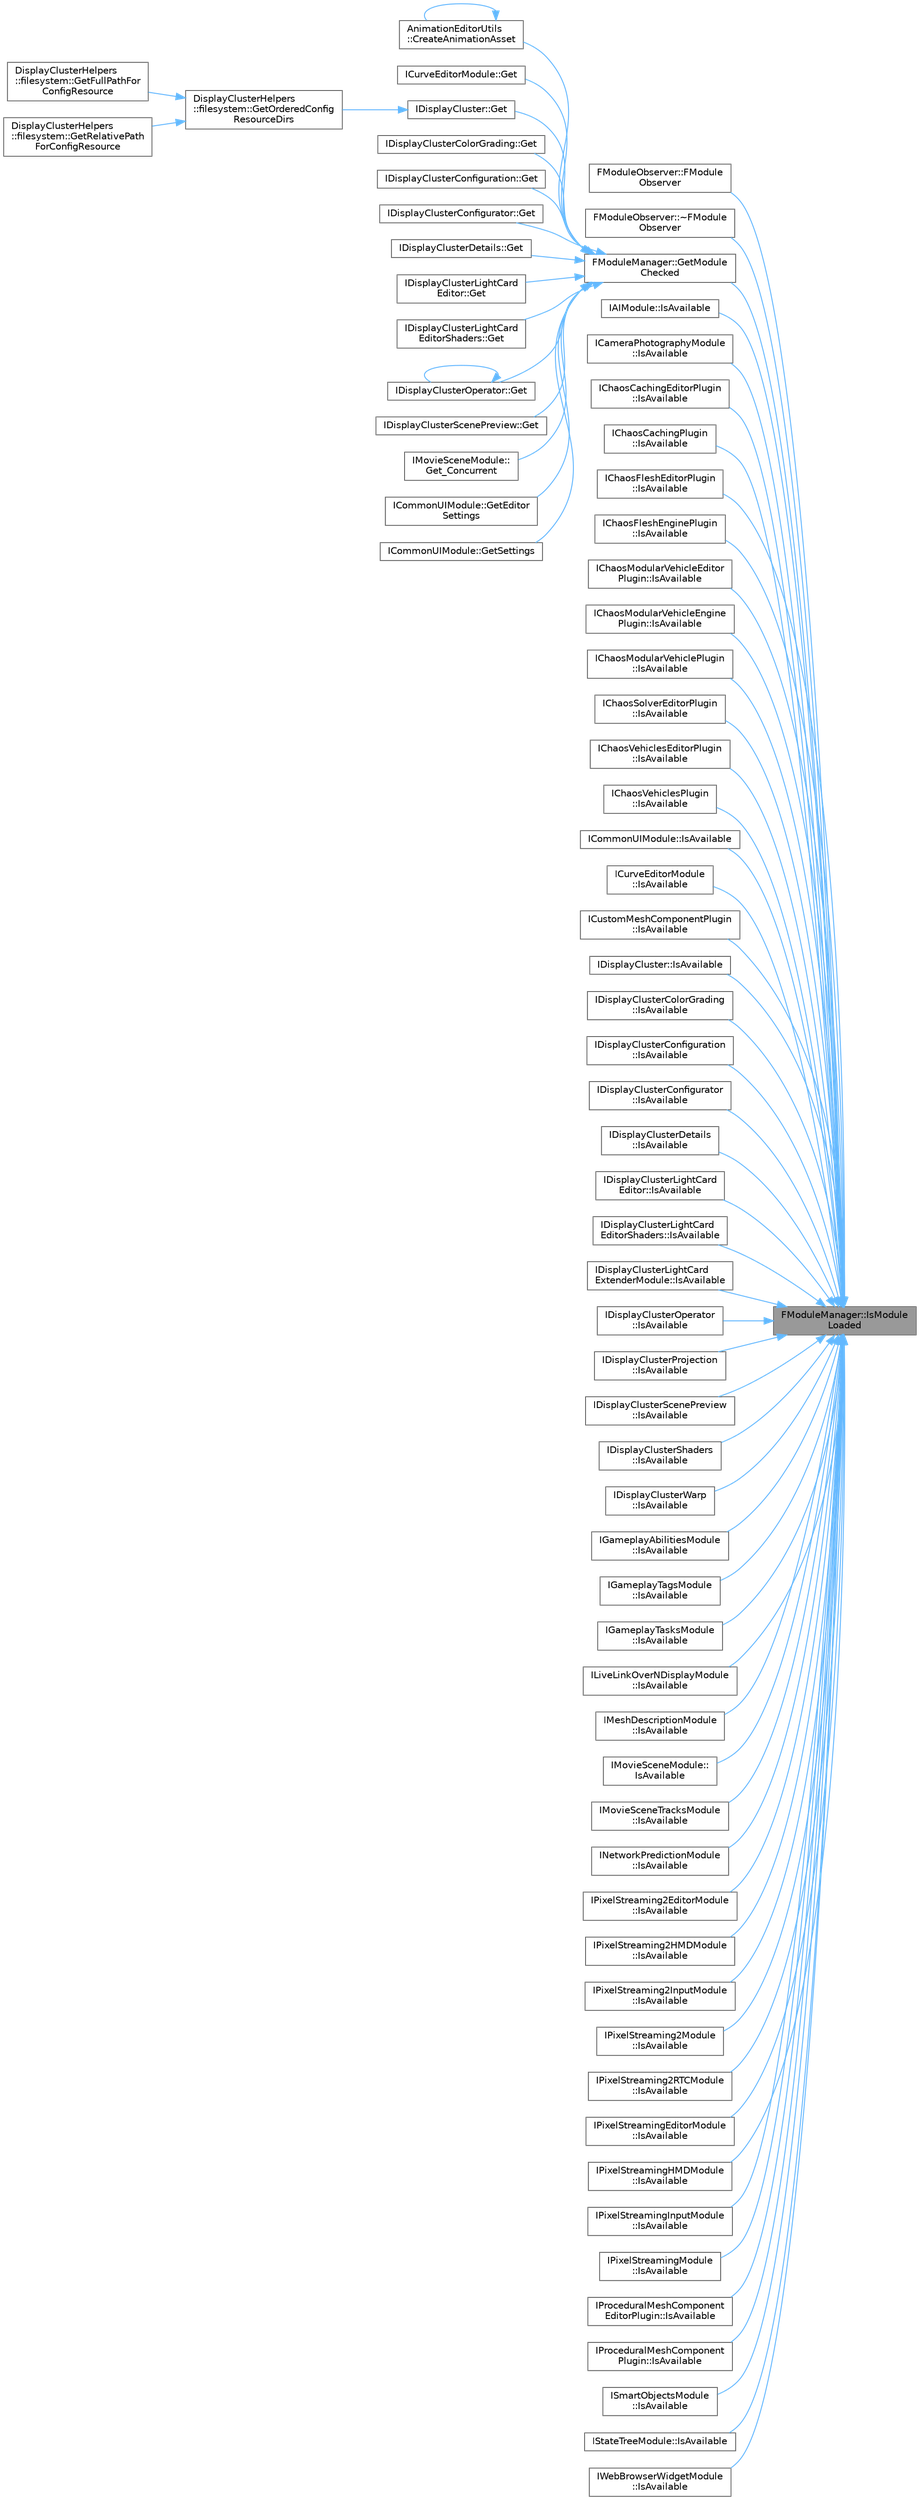 digraph "FModuleManager::IsModuleLoaded"
{
 // INTERACTIVE_SVG=YES
 // LATEX_PDF_SIZE
  bgcolor="transparent";
  edge [fontname=Helvetica,fontsize=10,labelfontname=Helvetica,labelfontsize=10];
  node [fontname=Helvetica,fontsize=10,shape=box,height=0.2,width=0.4];
  rankdir="RL";
  Node1 [id="Node000001",label="FModuleManager::IsModule\lLoaded",height=0.2,width=0.4,color="gray40", fillcolor="grey60", style="filled", fontcolor="black",tooltip="Checks whether the specified module is currently loaded."];
  Node1 -> Node2 [id="edge1_Node000001_Node000002",dir="back",color="steelblue1",style="solid",tooltip=" "];
  Node2 [id="Node000002",label="FModuleObserver::FModule\lObserver",height=0.2,width=0.4,color="grey40", fillcolor="white", style="filled",URL="$d1/d08/classFModuleObserver.html#acb58242c6457276d0bef698d114d9971",tooltip="Constructor."];
  Node1 -> Node3 [id="edge2_Node000001_Node000003",dir="back",color="steelblue1",style="solid",tooltip=" "];
  Node3 [id="Node000003",label="FModuleObserver::~FModule\lObserver",height=0.2,width=0.4,color="grey40", fillcolor="white", style="filled",URL="$d1/d08/classFModuleObserver.html#a08b4d0593f591d749bbb8238f32cfbba",tooltip=" "];
  Node1 -> Node4 [id="edge3_Node000001_Node000004",dir="back",color="steelblue1",style="solid",tooltip=" "];
  Node4 [id="Node000004",label="FModuleManager::GetModule\lChecked",height=0.2,width=0.4,color="grey40", fillcolor="white", style="filled",URL="$dd/dbe/classFModuleManager.html#ad6b07e263e8862f6f71891440a632208",tooltip="Gets a module by name, checking to ensure it exists."];
  Node4 -> Node5 [id="edge4_Node000004_Node000005",dir="back",color="steelblue1",style="solid",tooltip=" "];
  Node5 [id="Node000005",label="AnimationEditorUtils\l::CreateAnimationAsset",height=0.2,width=0.4,color="grey40", fillcolor="white", style="filled",URL="$d6/d71/namespaceAnimationEditorUtils.html#af3a8071c018c5633e493934f64450342",tooltip=" "];
  Node5 -> Node5 [id="edge5_Node000005_Node000005",dir="back",color="steelblue1",style="solid",tooltip=" "];
  Node4 -> Node6 [id="edge6_Node000004_Node000006",dir="back",color="steelblue1",style="solid",tooltip=" "];
  Node6 [id="Node000006",label="ICurveEditorModule::Get",height=0.2,width=0.4,color="grey40", fillcolor="white", style="filled",URL="$d0/deb/classICurveEditorModule.html#ac5f8c0095488f993c1fef82c553e06b4",tooltip=" "];
  Node4 -> Node7 [id="edge7_Node000004_Node000007",dir="back",color="steelblue1",style="solid",tooltip=" "];
  Node7 [id="Node000007",label="IDisplayCluster::Get",height=0.2,width=0.4,color="grey40", fillcolor="white", style="filled",URL="$d0/df1/classIDisplayCluster.html#a79d983d3b29fff99676d183bf17e2213",tooltip="Singleton-like access to this module's interface."];
  Node7 -> Node8 [id="edge8_Node000007_Node000008",dir="back",color="steelblue1",style="solid",tooltip=" "];
  Node8 [id="Node000008",label="DisplayClusterHelpers\l::filesystem::GetOrderedConfig\lResourceDirs",height=0.2,width=0.4,color="grey40", fillcolor="white", style="filled",URL="$d0/d2f/namespaceDisplayClusterHelpers_1_1filesystem.html#ad2328057731a9777f664eef7bb71b018",tooltip="Get ordered search base dirs for resources."];
  Node8 -> Node9 [id="edge9_Node000008_Node000009",dir="back",color="steelblue1",style="solid",tooltip=" "];
  Node9 [id="Node000009",label="DisplayClusterHelpers\l::filesystem::GetFullPathFor\lConfigResource",height=0.2,width=0.4,color="grey40", fillcolor="white", style="filled",URL="$d0/d2f/namespaceDisplayClusterHelpers_1_1filesystem.html#a99327908fd610ff6dc8c0fb4a3725fb6",tooltip=" "];
  Node8 -> Node10 [id="edge10_Node000008_Node000010",dir="back",color="steelblue1",style="solid",tooltip=" "];
  Node10 [id="Node000010",label="DisplayClusterHelpers\l::filesystem::GetRelativePath\lForConfigResource",height=0.2,width=0.4,color="grey40", fillcolor="white", style="filled",URL="$d0/d2f/namespaceDisplayClusterHelpers_1_1filesystem.html#a0db99ab7b81af7ac0cb02f865f63bc48",tooltip="Getting the relative path to an external file."];
  Node4 -> Node11 [id="edge11_Node000004_Node000011",dir="back",color="steelblue1",style="solid",tooltip=" "];
  Node11 [id="Node000011",label="IDisplayClusterColorGrading::Get",height=0.2,width=0.4,color="grey40", fillcolor="white", style="filled",URL="$db/d99/classIDisplayClusterColorGrading.html#a8f864ce315cafca21a956cc047558433",tooltip="Singleton-like access to this module's interface."];
  Node4 -> Node12 [id="edge12_Node000004_Node000012",dir="back",color="steelblue1",style="solid",tooltip=" "];
  Node12 [id="Node000012",label="IDisplayClusterConfiguration::Get",height=0.2,width=0.4,color="grey40", fillcolor="white", style="filled",URL="$dd/d82/classIDisplayClusterConfiguration.html#afb71b76df02d411f9e30d97bbedc1338",tooltip="Singleton-like access to this module's interface."];
  Node4 -> Node13 [id="edge13_Node000004_Node000013",dir="back",color="steelblue1",style="solid",tooltip=" "];
  Node13 [id="Node000013",label="IDisplayClusterConfigurator::Get",height=0.2,width=0.4,color="grey40", fillcolor="white", style="filled",URL="$d6/d2c/classIDisplayClusterConfigurator.html#a3866e85523a9300d91e13c1487a65c9f",tooltip="Singleton-like access to this module's interface."];
  Node4 -> Node14 [id="edge14_Node000004_Node000014",dir="back",color="steelblue1",style="solid",tooltip=" "];
  Node14 [id="Node000014",label="IDisplayClusterDetails::Get",height=0.2,width=0.4,color="grey40", fillcolor="white", style="filled",URL="$dc/d35/classIDisplayClusterDetails.html#a8cd0237bb2011fce208ad9686ab3683f",tooltip="Singleton-like access to this module's interface."];
  Node4 -> Node15 [id="edge15_Node000004_Node000015",dir="back",color="steelblue1",style="solid",tooltip=" "];
  Node15 [id="Node000015",label="IDisplayClusterLightCard\lEditor::Get",height=0.2,width=0.4,color="grey40", fillcolor="white", style="filled",URL="$d5/ddb/classIDisplayClusterLightCardEditor.html#af10f5ab189a0518982b9ab0a03fb1dc9",tooltip="Singleton-like access to this module's interface."];
  Node4 -> Node16 [id="edge16_Node000004_Node000016",dir="back",color="steelblue1",style="solid",tooltip=" "];
  Node16 [id="Node000016",label="IDisplayClusterLightCard\lEditorShaders::Get",height=0.2,width=0.4,color="grey40", fillcolor="white", style="filled",URL="$d8/d59/classIDisplayClusterLightCardEditorShaders.html#a460262ea02f19eca3159665bad1def62",tooltip="Singleton-like access to this module's interface."];
  Node4 -> Node17 [id="edge17_Node000004_Node000017",dir="back",color="steelblue1",style="solid",tooltip=" "];
  Node17 [id="Node000017",label="IDisplayClusterOperator::Get",height=0.2,width=0.4,color="grey40", fillcolor="white", style="filled",URL="$d3/d6e/classIDisplayClusterOperator.html#a8d57708f4db41139a9976b785b972aef",tooltip="Singleton-like access to this module's interface."];
  Node17 -> Node17 [id="edge18_Node000017_Node000017",dir="back",color="steelblue1",style="solid",tooltip=" "];
  Node4 -> Node18 [id="edge19_Node000004_Node000018",dir="back",color="steelblue1",style="solid",tooltip=" "];
  Node18 [id="Node000018",label="IDisplayClusterScenePreview::Get",height=0.2,width=0.4,color="grey40", fillcolor="white", style="filled",URL="$d4/de8/classIDisplayClusterScenePreview.html#a3833988c76ef2d02b0183bb036b9dce0",tooltip="Singleton-like access to this module's interface."];
  Node4 -> Node19 [id="edge20_Node000004_Node000019",dir="back",color="steelblue1",style="solid",tooltip=" "];
  Node19 [id="Node000019",label="IMovieSceneModule::\lGet_Concurrent",height=0.2,width=0.4,color="grey40", fillcolor="white", style="filled",URL="$d3/d7d/classIMovieSceneModule.html#a2ec9006b8d50a997dc03c48850b065b1",tooltip=" "];
  Node4 -> Node20 [id="edge21_Node000004_Node000020",dir="back",color="steelblue1",style="solid",tooltip=" "];
  Node20 [id="Node000020",label="ICommonUIModule::GetEditor\lSettings",height=0.2,width=0.4,color="grey40", fillcolor="white", style="filled",URL="$da/d7f/classICommonUIModule.html#a7c06c1ff3af106f7532289780e9d13be",tooltip=" "];
  Node4 -> Node21 [id="edge22_Node000004_Node000021",dir="back",color="steelblue1",style="solid",tooltip=" "];
  Node21 [id="Node000021",label="ICommonUIModule::GetSettings",height=0.2,width=0.4,color="grey40", fillcolor="white", style="filled",URL="$da/d7f/classICommonUIModule.html#a0ff413aff5bf3be3b0305bd29e6931f9",tooltip=" "];
  Node1 -> Node22 [id="edge23_Node000001_Node000022",dir="back",color="steelblue1",style="solid",tooltip=" "];
  Node22 [id="Node000022",label="IAIModule::IsAvailable",height=0.2,width=0.4,color="grey40", fillcolor="white", style="filled",URL="$d3/dfd/classIAIModule.html#acc0a776a1f022416568e9ab3ebe5b102",tooltip="Checks to see if this module is loaded and ready."];
  Node1 -> Node23 [id="edge24_Node000001_Node000023",dir="back",color="steelblue1",style="solid",tooltip=" "];
  Node23 [id="Node000023",label="ICameraPhotographyModule\l::IsAvailable",height=0.2,width=0.4,color="grey40", fillcolor="white", style="filled",URL="$da/de1/classICameraPhotographyModule.html#a2c200671549fe8678555936dd9162ae5",tooltip="Checks to see if this module is loaded and ready."];
  Node1 -> Node24 [id="edge25_Node000001_Node000024",dir="back",color="steelblue1",style="solid",tooltip=" "];
  Node24 [id="Node000024",label="IChaosCachingEditorPlugin\l::IsAvailable",height=0.2,width=0.4,color="grey40", fillcolor="white", style="filled",URL="$dc/d73/classIChaosCachingEditorPlugin.html#a2d96c7fa47c81957ab92eb43820fa09d",tooltip="Checks to see if this module is loaded and ready."];
  Node1 -> Node25 [id="edge26_Node000001_Node000025",dir="back",color="steelblue1",style="solid",tooltip=" "];
  Node25 [id="Node000025",label="IChaosCachingPlugin\l::IsAvailable",height=0.2,width=0.4,color="grey40", fillcolor="white", style="filled",URL="$d0/de3/classIChaosCachingPlugin.html#a718d9138bdfdad62ebeb0ba560707833",tooltip="Checks to see if this module is loaded and ready."];
  Node1 -> Node26 [id="edge27_Node000001_Node000026",dir="back",color="steelblue1",style="solid",tooltip=" "];
  Node26 [id="Node000026",label="IChaosFleshEditorPlugin\l::IsAvailable",height=0.2,width=0.4,color="grey40", fillcolor="white", style="filled",URL="$d2/d5f/classIChaosFleshEditorPlugin.html#af15d766136131348e0d50241902f5602",tooltip="Checks to see if this module is loaded and ready."];
  Node1 -> Node27 [id="edge28_Node000001_Node000027",dir="back",color="steelblue1",style="solid",tooltip=" "];
  Node27 [id="Node000027",label="IChaosFleshEnginePlugin\l::IsAvailable",height=0.2,width=0.4,color="grey40", fillcolor="white", style="filled",URL="$d3/d8a/classIChaosFleshEnginePlugin.html#afe1877c4e42b12aeebabc620e0f06c95",tooltip="Checks to see if this module is loaded and ready."];
  Node1 -> Node28 [id="edge29_Node000001_Node000028",dir="back",color="steelblue1",style="solid",tooltip=" "];
  Node28 [id="Node000028",label="IChaosModularVehicleEditor\lPlugin::IsAvailable",height=0.2,width=0.4,color="grey40", fillcolor="white", style="filled",URL="$df/d3b/classIChaosModularVehicleEditorPlugin.html#a9e67056a0fdf05ac39735b1ccb856007",tooltip="Checks to see if this module is loaded and ready."];
  Node1 -> Node29 [id="edge30_Node000001_Node000029",dir="back",color="steelblue1",style="solid",tooltip=" "];
  Node29 [id="Node000029",label="IChaosModularVehicleEngine\lPlugin::IsAvailable",height=0.2,width=0.4,color="grey40", fillcolor="white", style="filled",URL="$d1/d49/classIChaosModularVehicleEnginePlugin.html#a82ecd87de7fe7e5ffefac6ddcc972b40",tooltip="Checks to see if this module is loaded and ready."];
  Node1 -> Node30 [id="edge31_Node000001_Node000030",dir="back",color="steelblue1",style="solid",tooltip=" "];
  Node30 [id="Node000030",label="IChaosModularVehiclePlugin\l::IsAvailable",height=0.2,width=0.4,color="grey40", fillcolor="white", style="filled",URL="$dd/d7b/classIChaosModularVehiclePlugin.html#acbfc33fa38a68f4f1bf311395c58eee9",tooltip="Checks to see if this module is loaded and ready."];
  Node1 -> Node31 [id="edge32_Node000001_Node000031",dir="back",color="steelblue1",style="solid",tooltip=" "];
  Node31 [id="Node000031",label="IChaosSolverEditorPlugin\l::IsAvailable",height=0.2,width=0.4,color="grey40", fillcolor="white", style="filled",URL="$d6/de1/classIChaosSolverEditorPlugin.html#a0b9e0f9a479605983e300f3469b72997",tooltip="Checks to see if this module is loaded and ready."];
  Node1 -> Node32 [id="edge33_Node000001_Node000032",dir="back",color="steelblue1",style="solid",tooltip=" "];
  Node32 [id="Node000032",label="IChaosVehiclesEditorPlugin\l::IsAvailable",height=0.2,width=0.4,color="grey40", fillcolor="white", style="filled",URL="$d1/dd8/classIChaosVehiclesEditorPlugin.html#af9d15dd52485711782d55a26b480edf1",tooltip="Checks to see if this module is loaded and ready."];
  Node1 -> Node33 [id="edge34_Node000001_Node000033",dir="back",color="steelblue1",style="solid",tooltip=" "];
  Node33 [id="Node000033",label="IChaosVehiclesPlugin\l::IsAvailable",height=0.2,width=0.4,color="grey40", fillcolor="white", style="filled",URL="$d8/d63/classIChaosVehiclesPlugin.html#a20d73df34cf88892230791501ba7f25f",tooltip="Checks to see if this module is loaded and ready."];
  Node1 -> Node34 [id="edge35_Node000001_Node000034",dir="back",color="steelblue1",style="solid",tooltip=" "];
  Node34 [id="Node000034",label="ICommonUIModule::IsAvailable",height=0.2,width=0.4,color="grey40", fillcolor="white", style="filled",URL="$da/d7f/classICommonUIModule.html#a3e6566bd9cbadc19c4ba66b64aed6293",tooltip="Checks to see if this module is loaded and ready."];
  Node1 -> Node35 [id="edge36_Node000001_Node000035",dir="back",color="steelblue1",style="solid",tooltip=" "];
  Node35 [id="Node000035",label="ICurveEditorModule\l::IsAvailable",height=0.2,width=0.4,color="grey40", fillcolor="white", style="filled",URL="$d0/deb/classICurveEditorModule.html#a071df98ed548839a889f3ff40f42625d",tooltip=" "];
  Node1 -> Node36 [id="edge37_Node000001_Node000036",dir="back",color="steelblue1",style="solid",tooltip=" "];
  Node36 [id="Node000036",label="ICustomMeshComponentPlugin\l::IsAvailable",height=0.2,width=0.4,color="grey40", fillcolor="white", style="filled",URL="$d0/dff/classICustomMeshComponentPlugin.html#ae264a9cad86216d0ad8872df34c34288",tooltip="Checks to see if this module is loaded and ready."];
  Node1 -> Node37 [id="edge38_Node000001_Node000037",dir="back",color="steelblue1",style="solid",tooltip=" "];
  Node37 [id="Node000037",label="IDisplayCluster::IsAvailable",height=0.2,width=0.4,color="grey40", fillcolor="white", style="filled",URL="$d0/df1/classIDisplayCluster.html#a7ae7d1df7ea0ce68319c1c26039532db",tooltip="Checks to see if this module is loaded and ready."];
  Node1 -> Node38 [id="edge39_Node000001_Node000038",dir="back",color="steelblue1",style="solid",tooltip=" "];
  Node38 [id="Node000038",label="IDisplayClusterColorGrading\l::IsAvailable",height=0.2,width=0.4,color="grey40", fillcolor="white", style="filled",URL="$db/d99/classIDisplayClusterColorGrading.html#a44312c153d13d5228b649107ee2f23f0",tooltip="Checks to see if this module is loaded and ready."];
  Node1 -> Node39 [id="edge40_Node000001_Node000039",dir="back",color="steelblue1",style="solid",tooltip=" "];
  Node39 [id="Node000039",label="IDisplayClusterConfiguration\l::IsAvailable",height=0.2,width=0.4,color="grey40", fillcolor="white", style="filled",URL="$dd/d82/classIDisplayClusterConfiguration.html#a9d670ffdf5571c1477b533dcd9224683",tooltip="Checks to see if this module is loaded and ready."];
  Node1 -> Node40 [id="edge41_Node000001_Node000040",dir="back",color="steelblue1",style="solid",tooltip=" "];
  Node40 [id="Node000040",label="IDisplayClusterConfigurator\l::IsAvailable",height=0.2,width=0.4,color="grey40", fillcolor="white", style="filled",URL="$d6/d2c/classIDisplayClusterConfigurator.html#aab904872ac842d6c0add267a8a00e809",tooltip="Checks to see if this module is loaded and ready."];
  Node1 -> Node41 [id="edge42_Node000001_Node000041",dir="back",color="steelblue1",style="solid",tooltip=" "];
  Node41 [id="Node000041",label="IDisplayClusterDetails\l::IsAvailable",height=0.2,width=0.4,color="grey40", fillcolor="white", style="filled",URL="$dc/d35/classIDisplayClusterDetails.html#a6bb9a00574b328731dd2258801cbe8a2",tooltip="Checks to see if this module is loaded and ready."];
  Node1 -> Node42 [id="edge43_Node000001_Node000042",dir="back",color="steelblue1",style="solid",tooltip=" "];
  Node42 [id="Node000042",label="IDisplayClusterLightCard\lEditor::IsAvailable",height=0.2,width=0.4,color="grey40", fillcolor="white", style="filled",URL="$d5/ddb/classIDisplayClusterLightCardEditor.html#ad7f8bcd6884188d44728326aabc8e495",tooltip="Checks to see if this module is loaded and ready."];
  Node1 -> Node43 [id="edge44_Node000001_Node000043",dir="back",color="steelblue1",style="solid",tooltip=" "];
  Node43 [id="Node000043",label="IDisplayClusterLightCard\lEditorShaders::IsAvailable",height=0.2,width=0.4,color="grey40", fillcolor="white", style="filled",URL="$d8/d59/classIDisplayClusterLightCardEditorShaders.html#a90500a99d9e477d4dc15e51562051d93",tooltip="Checks to see if this module is loaded and ready."];
  Node1 -> Node44 [id="edge45_Node000001_Node000044",dir="back",color="steelblue1",style="solid",tooltip=" "];
  Node44 [id="Node000044",label="IDisplayClusterLightCard\lExtenderModule::IsAvailable",height=0.2,width=0.4,color="grey40", fillcolor="white", style="filled",URL="$d9/db7/classIDisplayClusterLightCardExtenderModule.html#a790ef1bb12ce1a36e3cdcc817f0ade18",tooltip="Checks to see if this module is loaded and ready."];
  Node1 -> Node45 [id="edge46_Node000001_Node000045",dir="back",color="steelblue1",style="solid",tooltip=" "];
  Node45 [id="Node000045",label="IDisplayClusterOperator\l::IsAvailable",height=0.2,width=0.4,color="grey40", fillcolor="white", style="filled",URL="$d3/d6e/classIDisplayClusterOperator.html#ae5c9faf2adb17e2aeb4ac8f45da718cb",tooltip="Checks to see if this module is loaded and ready."];
  Node1 -> Node46 [id="edge47_Node000001_Node000046",dir="back",color="steelblue1",style="solid",tooltip=" "];
  Node46 [id="Node000046",label="IDisplayClusterProjection\l::IsAvailable",height=0.2,width=0.4,color="grey40", fillcolor="white", style="filled",URL="$d0/d7c/classIDisplayClusterProjection.html#aa515ffb0e92c07bacf94557b63e2b78b",tooltip="Checks to see if this module is loaded and ready."];
  Node1 -> Node47 [id="edge48_Node000001_Node000047",dir="back",color="steelblue1",style="solid",tooltip=" "];
  Node47 [id="Node000047",label="IDisplayClusterScenePreview\l::IsAvailable",height=0.2,width=0.4,color="grey40", fillcolor="white", style="filled",URL="$d4/de8/classIDisplayClusterScenePreview.html#a34c35baf9eeaed1bc819ddf0698fcd38",tooltip="Checks to see if this module is loaded and ready."];
  Node1 -> Node48 [id="edge49_Node000001_Node000048",dir="back",color="steelblue1",style="solid",tooltip=" "];
  Node48 [id="Node000048",label="IDisplayClusterShaders\l::IsAvailable",height=0.2,width=0.4,color="grey40", fillcolor="white", style="filled",URL="$d1/dd3/classIDisplayClusterShaders.html#a4b13c584e18fce63210d844433bd3a3b",tooltip="Checks to see if this module is loaded and ready."];
  Node1 -> Node49 [id="edge50_Node000001_Node000049",dir="back",color="steelblue1",style="solid",tooltip=" "];
  Node49 [id="Node000049",label="IDisplayClusterWarp\l::IsAvailable",height=0.2,width=0.4,color="grey40", fillcolor="white", style="filled",URL="$da/df8/classIDisplayClusterWarp.html#aa2db86abfdc3fb436d43fa8eb428c2dd",tooltip="Checks to see if this module is loaded and ready."];
  Node1 -> Node50 [id="edge51_Node000001_Node000050",dir="back",color="steelblue1",style="solid",tooltip=" "];
  Node50 [id="Node000050",label="IGameplayAbilitiesModule\l::IsAvailable",height=0.2,width=0.4,color="grey40", fillcolor="white", style="filled",URL="$d4/d9a/classIGameplayAbilitiesModule.html#af95b31b61b14a0a0bc6893d84ab57806",tooltip="Checks to see if this module is loaded and ready."];
  Node1 -> Node51 [id="edge52_Node000001_Node000051",dir="back",color="steelblue1",style="solid",tooltip=" "];
  Node51 [id="Node000051",label="IGameplayTagsModule\l::IsAvailable",height=0.2,width=0.4,color="grey40", fillcolor="white", style="filled",URL="$d4/d32/classIGameplayTagsModule.html#a6b48c76404c3bd15402a95f305067d18",tooltip="Checks to see if this module is loaded and ready."];
  Node1 -> Node52 [id="edge53_Node000001_Node000052",dir="back",color="steelblue1",style="solid",tooltip=" "];
  Node52 [id="Node000052",label="IGameplayTasksModule\l::IsAvailable",height=0.2,width=0.4,color="grey40", fillcolor="white", style="filled",URL="$d0/dc7/classIGameplayTasksModule.html#a8cd878382cf9c5d86a158a40971ff18e",tooltip="Checks to see if this module is loaded and ready."];
  Node1 -> Node53 [id="edge54_Node000001_Node000053",dir="back",color="steelblue1",style="solid",tooltip=" "];
  Node53 [id="Node000053",label="ILiveLinkOverNDisplayModule\l::IsAvailable",height=0.2,width=0.4,color="grey40", fillcolor="white", style="filled",URL="$d9/de1/classILiveLinkOverNDisplayModule.html#ad94b9dff1217ae154d28052f9f04e0bc",tooltip=" "];
  Node1 -> Node54 [id="edge55_Node000001_Node000054",dir="back",color="steelblue1",style="solid",tooltip=" "];
  Node54 [id="Node000054",label="IMeshDescriptionModule\l::IsAvailable",height=0.2,width=0.4,color="grey40", fillcolor="white", style="filled",URL="$dd/d5f/classIMeshDescriptionModule.html#aba2c9414835ed701fc72b9b0cdc7b19b",tooltip="Checks to see if this module is loaded and ready."];
  Node1 -> Node55 [id="edge56_Node000001_Node000055",dir="back",color="steelblue1",style="solid",tooltip=" "];
  Node55 [id="Node000055",label="IMovieSceneModule::\lIsAvailable",height=0.2,width=0.4,color="grey40", fillcolor="white", style="filled",URL="$d3/d7d/classIMovieSceneModule.html#a0576705324370d96265bffea09c2d2af",tooltip="Checks to see if this module is loaded and ready."];
  Node1 -> Node56 [id="edge57_Node000001_Node000056",dir="back",color="steelblue1",style="solid",tooltip=" "];
  Node56 [id="Node000056",label="IMovieSceneTracksModule\l::IsAvailable",height=0.2,width=0.4,color="grey40", fillcolor="white", style="filled",URL="$d9/dde/classIMovieSceneTracksModule.html#a815c9bbd884c2c062c86962e5239b311",tooltip="Checks to see if this module is loaded and ready."];
  Node1 -> Node57 [id="edge58_Node000001_Node000057",dir="back",color="steelblue1",style="solid",tooltip=" "];
  Node57 [id="Node000057",label="INetworkPredictionModule\l::IsAvailable",height=0.2,width=0.4,color="grey40", fillcolor="white", style="filled",URL="$d1/d43/classINetworkPredictionModule.html#abe0964d65f5114512e21048de0bf7705",tooltip="Checks to see if this module is loaded and ready."];
  Node1 -> Node58 [id="edge59_Node000001_Node000058",dir="back",color="steelblue1",style="solid",tooltip=" "];
  Node58 [id="Node000058",label="IPixelStreaming2EditorModule\l::IsAvailable",height=0.2,width=0.4,color="grey40", fillcolor="white", style="filled",URL="$d9/df6/classIPixelStreaming2EditorModule.html#a0aadcf29fe53719a544668e8773f96b2",tooltip="Checks to see if this module is loaded."];
  Node1 -> Node59 [id="edge60_Node000001_Node000059",dir="back",color="steelblue1",style="solid",tooltip=" "];
  Node59 [id="Node000059",label="IPixelStreaming2HMDModule\l::IsAvailable",height=0.2,width=0.4,color="grey40", fillcolor="white", style="filled",URL="$d3/d57/classIPixelStreaming2HMDModule.html#a362f4217e85bfbf88e32c8d7bfe5781f",tooltip="Checks to see if this module is loaded."];
  Node1 -> Node60 [id="edge61_Node000001_Node000060",dir="back",color="steelblue1",style="solid",tooltip=" "];
  Node60 [id="Node000060",label="IPixelStreaming2InputModule\l::IsAvailable",height=0.2,width=0.4,color="grey40", fillcolor="white", style="filled",URL="$d4/d99/classIPixelStreaming2InputModule.html#a9ed86fb2110206f045e8ef1d112dc9b2",tooltip="Checks to see if this module is loaded."];
  Node1 -> Node61 [id="edge62_Node000001_Node000061",dir="back",color="steelblue1",style="solid",tooltip=" "];
  Node61 [id="Node000061",label="IPixelStreaming2Module\l::IsAvailable",height=0.2,width=0.4,color="grey40", fillcolor="white", style="filled",URL="$dd/dca/classIPixelStreaming2Module.html#a39922ea7861901b09231b3bb4b7517b9",tooltip="Checks to see if this module is loaded."];
  Node1 -> Node62 [id="edge63_Node000001_Node000062",dir="back",color="steelblue1",style="solid",tooltip=" "];
  Node62 [id="Node000062",label="IPixelStreaming2RTCModule\l::IsAvailable",height=0.2,width=0.4,color="grey40", fillcolor="white", style="filled",URL="$d3/d9c/classIPixelStreaming2RTCModule.html#a3a18401bd06b526d88e84e9c05045577",tooltip="Checks to see if this module is loaded."];
  Node1 -> Node63 [id="edge64_Node000001_Node000063",dir="back",color="steelblue1",style="solid",tooltip=" "];
  Node63 [id="Node000063",label="IPixelStreamingEditorModule\l::IsAvailable",height=0.2,width=0.4,color="grey40", fillcolor="white", style="filled",URL="$d8/d86/classIPixelStreamingEditorModule.html#a84d3bafa8a7495264485462ddc329af2",tooltip="Checks to see if this module is loaded."];
  Node1 -> Node64 [id="edge65_Node000001_Node000064",dir="back",color="steelblue1",style="solid",tooltip=" "];
  Node64 [id="Node000064",label="IPixelStreamingHMDModule\l::IsAvailable",height=0.2,width=0.4,color="grey40", fillcolor="white", style="filled",URL="$de/df9/classIPixelStreamingHMDModule.html#a5e302203a1b18837290031a570e6679a",tooltip="Checks to see if this module is loaded."];
  Node1 -> Node65 [id="edge66_Node000001_Node000065",dir="back",color="steelblue1",style="solid",tooltip=" "];
  Node65 [id="Node000065",label="IPixelStreamingInputModule\l::IsAvailable",height=0.2,width=0.4,color="grey40", fillcolor="white", style="filled",URL="$d5/dd0/classIPixelStreamingInputModule.html#a831421d91868d4576a04ae6599a6984f",tooltip="Checks to see if this module is loaded."];
  Node1 -> Node66 [id="edge67_Node000001_Node000066",dir="back",color="steelblue1",style="solid",tooltip=" "];
  Node66 [id="Node000066",label="IPixelStreamingModule\l::IsAvailable",height=0.2,width=0.4,color="grey40", fillcolor="white", style="filled",URL="$d9/d0e/classIPixelStreamingModule.html#ab276e164c1bceb509bc14803efd19287",tooltip="Checks to see if this module is loaded."];
  Node1 -> Node67 [id="edge68_Node000001_Node000067",dir="back",color="steelblue1",style="solid",tooltip=" "];
  Node67 [id="Node000067",label="IProceduralMeshComponent\lEditorPlugin::IsAvailable",height=0.2,width=0.4,color="grey40", fillcolor="white", style="filled",URL="$d4/db2/classIProceduralMeshComponentEditorPlugin.html#ac16d5170ecbae800dc551d32462ec049",tooltip="Checks to see if this module is loaded and ready."];
  Node1 -> Node68 [id="edge69_Node000001_Node000068",dir="back",color="steelblue1",style="solid",tooltip=" "];
  Node68 [id="Node000068",label="IProceduralMeshComponent\lPlugin::IsAvailable",height=0.2,width=0.4,color="grey40", fillcolor="white", style="filled",URL="$d0/d44/classIProceduralMeshComponentPlugin.html#a86c7e74144c4743d3054f5237d7cf275",tooltip="Checks to see if this module is loaded and ready."];
  Node1 -> Node69 [id="edge70_Node000001_Node000069",dir="back",color="steelblue1",style="solid",tooltip=" "];
  Node69 [id="Node000069",label="ISmartObjectsModule\l::IsAvailable",height=0.2,width=0.4,color="grey40", fillcolor="white", style="filled",URL="$d6/d2d/classISmartObjectsModule.html#a8c2aaa353c7ef2ffecdd3bda7e3f0fe6",tooltip="Checks to see if this module is loaded and ready."];
  Node1 -> Node70 [id="edge71_Node000001_Node000070",dir="back",color="steelblue1",style="solid",tooltip=" "];
  Node70 [id="Node000070",label="IStateTreeModule::IsAvailable",height=0.2,width=0.4,color="grey40", fillcolor="white", style="filled",URL="$d8/ddd/classIStateTreeModule.html#a3448e2b42740f6d0ea244364aa0453e1",tooltip="Checks to see if this module is loaded and ready."];
  Node1 -> Node71 [id="edge72_Node000001_Node000071",dir="back",color="steelblue1",style="solid",tooltip=" "];
  Node71 [id="Node000071",label="IWebBrowserWidgetModule\l::IsAvailable",height=0.2,width=0.4,color="grey40", fillcolor="white", style="filled",URL="$d5/d8e/classIWebBrowserWidgetModule.html#ac03df7c4e82c96afa7e7dcfa5843d86b",tooltip="Checks to see if this module is loaded and ready."];
}
